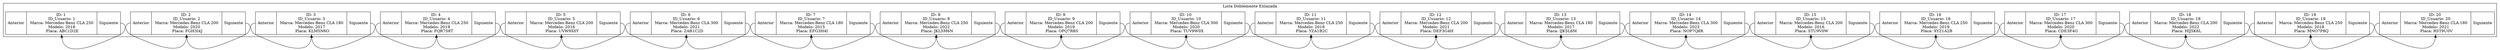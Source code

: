 digraph G {
    node [shape=record];
    rankdir=LR;
    subgraph cluster_0 {
        label = "Lista Doblemente Enlazada";
        n0 [label = "{<prev> Anterior | <data> ID: 1 \n ID_Usuario: 1 \n Marca: Mercedes-Benz CLA 250 \n Modelo: 2018 \n Placa: ABC1D2E | <next> Siguiente }"];
        n1 [label = "{<prev> Anterior | <data> ID: 2 \n ID_Usuario: 2 \n Marca: Mercedes-Benz CLA 200 \n Modelo: 2020 \n Placa: FGH3I4J | <next> Siguiente }"];
        n2 [label = "{<prev> Anterior | <data> ID: 3 \n ID_Usuario: 3 \n Marca: Mercedes-Benz CLA 180 \n Modelo: 2017 \n Placa: KLM5N6O | <next> Siguiente }"];
        n3 [label = "{<prev> Anterior | <data> ID: 4 \n ID_Usuario: 4 \n Marca: Mercedes-Benz CLA 250 \n Modelo: 2019 \n Placa: PQR7S8T | <next> Siguiente }"];
        n4 [label = "{<prev> Anterior | <data> ID: 5 \n ID_Usuario: 5 \n Marca: Mercedes-Benz CLA 200 \n Modelo: 2016 \n Placa: UVW9X0Y | <next> Siguiente }"];
        n5 [label = "{<prev> Anterior | <data> ID: 6 \n ID_Usuario: 6 \n Marca: Mercedes-Benz CLA 300 \n Modelo: 2021 \n Placa: ZAB1C2D | <next> Siguiente }"];
        n6 [label = "{<prev> Anterior | <data> ID: 7 \n ID_Usuario: 7 \n Marca: Mercedes-Benz CLA 180 \n Modelo: 2015 \n Placa: EFG3H4I | <next> Siguiente }"];
        n7 [label = "{<prev> Anterior | <data> ID: 8 \n ID_Usuario: 8 \n Marca: Mercedes-Benz CLA 250 \n Modelo: 2022 \n Placa: JKL5M6N | <next> Siguiente }"];
        n8 [label = "{<prev> Anterior | <data> ID: 9 \n ID_Usuario: 9 \n Marca: Mercedes-Benz CLA 200 \n Modelo: 2019 \n Placa: OPQ7R8S | <next> Siguiente }"];
        n9 [label = "{<prev> Anterior | <data> ID: 10 \n ID_Usuario: 10 \n Marca: Mercedes-Benz CLA 300 \n Modelo: 2020 \n Placa: TUV9W0X | <next> Siguiente }"];
        n10 [label = "{<prev> Anterior | <data> ID: 11 \n ID_Usuario: 11 \n Marca: Mercedes-Benz CLA 250 \n Modelo: 2018 \n Placa: YZA1B2C | <next> Siguiente }"];
        n11 [label = "{<prev> Anterior | <data> ID: 12 \n ID_Usuario: 12 \n Marca: Mercedes-Benz CLA 200 \n Modelo: 2021 \n Placa: DEF3G4H | <next> Siguiente }"];
        n12 [label = "{<prev> Anterior | <data> ID: 13 \n ID_Usuario: 13 \n Marca: Mercedes-Benz CLA 180 \n Modelo: 2017 \n Placa: IJK5L6M | <next> Siguiente }"];
        n13 [label = "{<prev> Anterior | <data> ID: 14 \n ID_Usuario: 14 \n Marca: Mercedes-Benz CLA 300 \n Modelo: 2023 \n Placa: NOP7Q8R | <next> Siguiente }"];
        n14 [label = "{<prev> Anterior | <data> ID: 15 \n ID_Usuario: 15 \n Marca: Mercedes-Benz CLA 200 \n Modelo: 2016 \n Placa: STU9V0W | <next> Siguiente }"];
        n15 [label = "{<prev> Anterior | <data> ID: 16 \n ID_Usuario: 16 \n Marca: Mercedes-Benz CLA 250 \n Modelo: 2019 \n Placa: XYZ1A2B | <next> Siguiente }"];
        n16 [label = "{<prev> Anterior | <data> ID: 17 \n ID_Usuario: 17 \n Marca: Mercedes-Benz CLA 300 \n Modelo: 2020 \n Placa: CDE3F4G | <next> Siguiente }"];
        n17 [label = "{<prev> Anterior | <data> ID: 18 \n ID_Usuario: 18 \n Marca: Mercedes-Benz CLA 200 \n Modelo: 2022 \n Placa: HIJ5K6L | <next> Siguiente }"];
        n18 [label = "{<prev> Anterior | <data> ID: 19 \n ID_Usuario: 19 \n Marca: Mercedes-Benz CLA 250 \n Modelo: 2018 \n Placa: MNO7P8Q | <next> Siguiente }"];
        n19 [label = "{<prev> Anterior | <data> ID: 20 \n ID_Usuario: 20 \n Marca: Mercedes-Benz CLA 180 \n Modelo: 2021 \n Placa: RST9U0V | <next> Siguiente }"];
        n0:next -> n1:data;
        n1:prev -> n0:data;
        n1:next -> n2:data;
        n2:prev -> n1:data;
        n2:next -> n3:data;
        n3:prev -> n2:data;
        n3:next -> n4:data;
        n4:prev -> n3:data;
        n4:next -> n5:data;
        n5:prev -> n4:data;
        n5:next -> n6:data;
        n6:prev -> n5:data;
        n6:next -> n7:data;
        n7:prev -> n6:data;
        n7:next -> n8:data;
        n8:prev -> n7:data;
        n8:next -> n9:data;
        n9:prev -> n8:data;
        n9:next -> n10:data;
        n10:prev -> n9:data;
        n10:next -> n11:data;
        n11:prev -> n10:data;
        n11:next -> n12:data;
        n12:prev -> n11:data;
        n12:next -> n13:data;
        n13:prev -> n12:data;
        n13:next -> n14:data;
        n14:prev -> n13:data;
        n14:next -> n15:data;
        n15:prev -> n14:data;
        n15:next -> n16:data;
        n16:prev -> n15:data;
        n16:next -> n17:data;
        n17:prev -> n16:data;
        n17:next -> n18:data;
        n18:prev -> n17:data;
        n18:next -> n19:data;
        n19:prev -> n18:data;
    }
}
